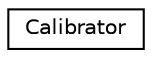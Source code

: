 digraph "Graphical Class Hierarchy"
{
  edge [fontname="Helvetica",fontsize="10",labelfontname="Helvetica",labelfontsize="10"];
  node [fontname="Helvetica",fontsize="10",shape=record];
  rankdir="LR";
  Node1 [label="Calibrator",height=0.2,width=0.4,color="black", fillcolor="white", style="filled",URL="$db/d61/class_calibrator.html",tooltip="Class to handle energy calibrations. "];
}
